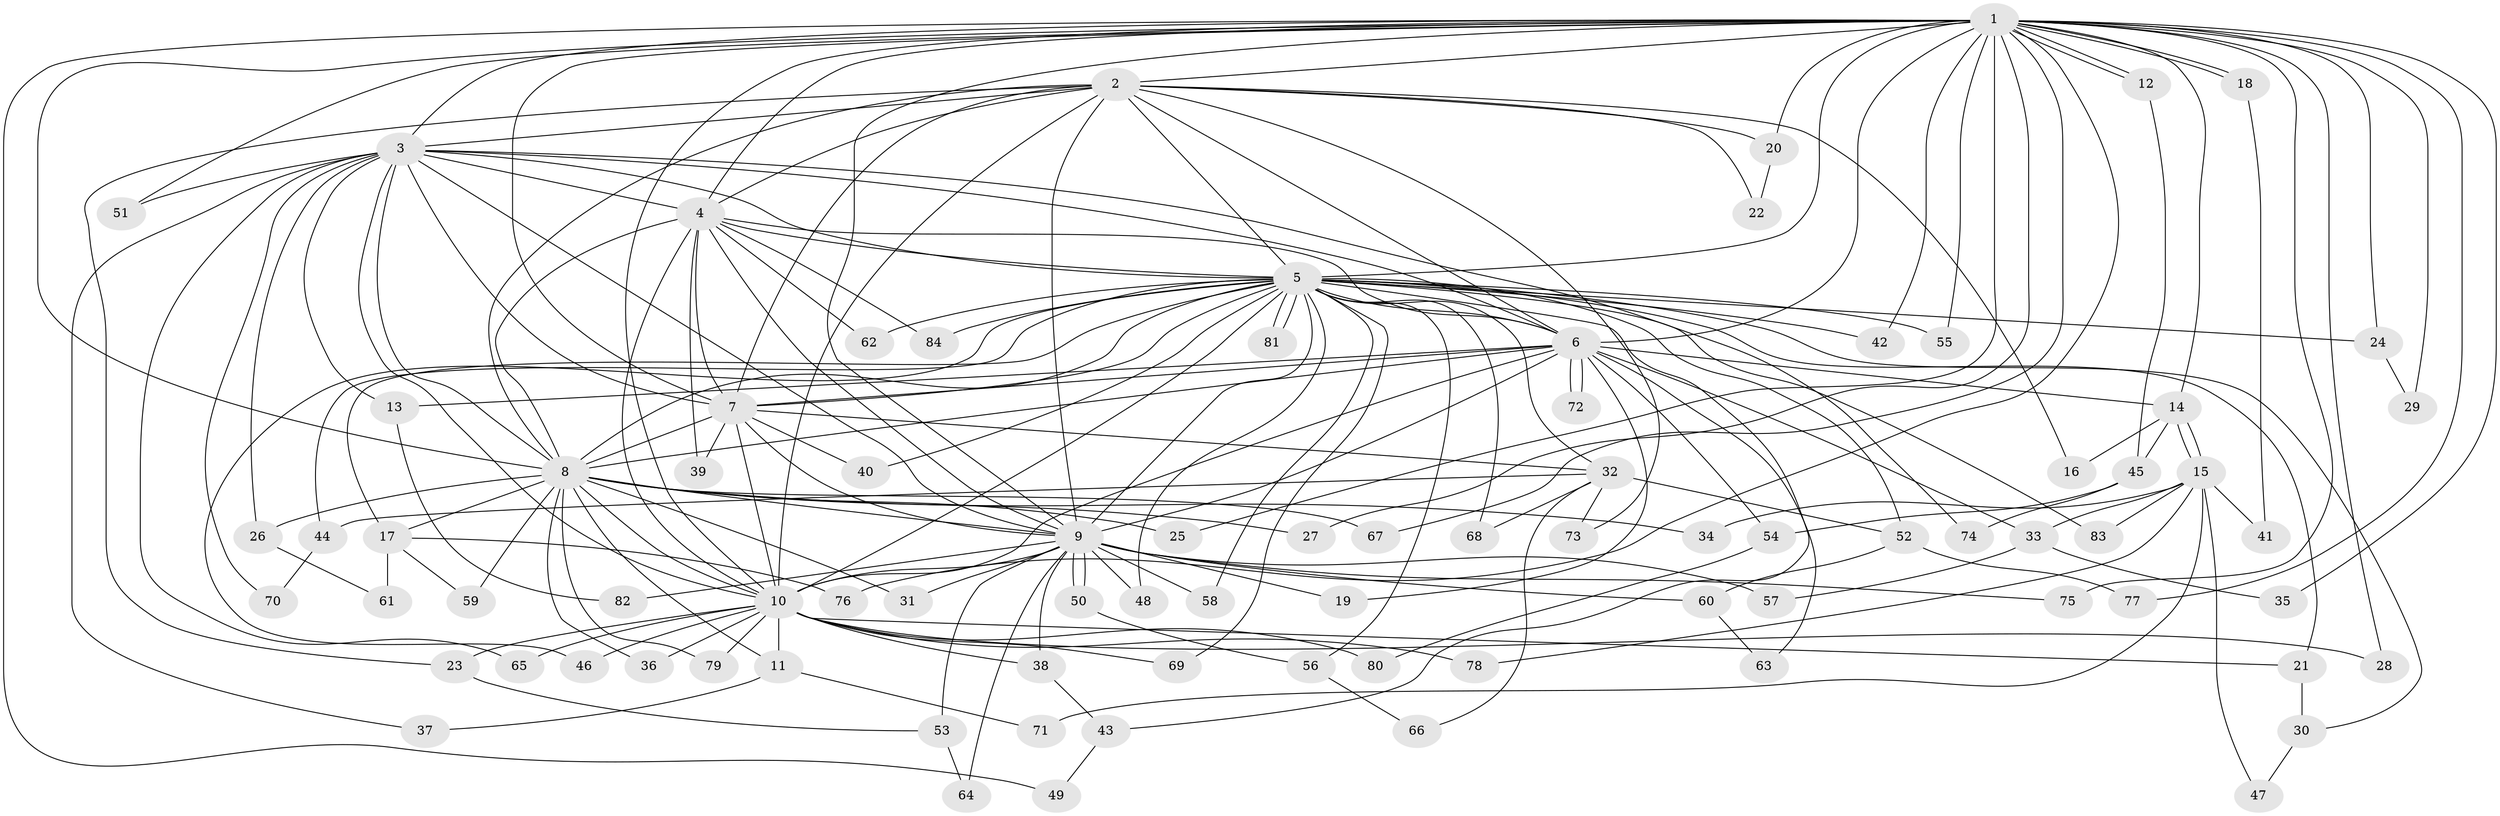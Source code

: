 // Generated by graph-tools (version 1.1) at 2025/45/03/09/25 04:45:25]
// undirected, 84 vertices, 193 edges
graph export_dot {
graph [start="1"]
  node [color=gray90,style=filled];
  1;
  2;
  3;
  4;
  5;
  6;
  7;
  8;
  9;
  10;
  11;
  12;
  13;
  14;
  15;
  16;
  17;
  18;
  19;
  20;
  21;
  22;
  23;
  24;
  25;
  26;
  27;
  28;
  29;
  30;
  31;
  32;
  33;
  34;
  35;
  36;
  37;
  38;
  39;
  40;
  41;
  42;
  43;
  44;
  45;
  46;
  47;
  48;
  49;
  50;
  51;
  52;
  53;
  54;
  55;
  56;
  57;
  58;
  59;
  60;
  61;
  62;
  63;
  64;
  65;
  66;
  67;
  68;
  69;
  70;
  71;
  72;
  73;
  74;
  75;
  76;
  77;
  78;
  79;
  80;
  81;
  82;
  83;
  84;
  1 -- 2;
  1 -- 3;
  1 -- 4;
  1 -- 5;
  1 -- 6;
  1 -- 7;
  1 -- 8;
  1 -- 9;
  1 -- 10;
  1 -- 12;
  1 -- 12;
  1 -- 14;
  1 -- 18;
  1 -- 18;
  1 -- 20;
  1 -- 24;
  1 -- 25;
  1 -- 27;
  1 -- 28;
  1 -- 29;
  1 -- 35;
  1 -- 42;
  1 -- 49;
  1 -- 51;
  1 -- 55;
  1 -- 67;
  1 -- 75;
  1 -- 76;
  1 -- 77;
  2 -- 3;
  2 -- 4;
  2 -- 5;
  2 -- 6;
  2 -- 7;
  2 -- 8;
  2 -- 9;
  2 -- 10;
  2 -- 16;
  2 -- 20;
  2 -- 22;
  2 -- 23;
  2 -- 73;
  3 -- 4;
  3 -- 5;
  3 -- 6;
  3 -- 7;
  3 -- 8;
  3 -- 9;
  3 -- 10;
  3 -- 13;
  3 -- 26;
  3 -- 37;
  3 -- 51;
  3 -- 65;
  3 -- 70;
  3 -- 74;
  4 -- 5;
  4 -- 6;
  4 -- 7;
  4 -- 8;
  4 -- 9;
  4 -- 10;
  4 -- 39;
  4 -- 62;
  4 -- 84;
  5 -- 6;
  5 -- 7;
  5 -- 8;
  5 -- 9;
  5 -- 10;
  5 -- 17;
  5 -- 21;
  5 -- 24;
  5 -- 30;
  5 -- 32;
  5 -- 40;
  5 -- 42;
  5 -- 43;
  5 -- 44;
  5 -- 46;
  5 -- 48;
  5 -- 52;
  5 -- 55;
  5 -- 56;
  5 -- 58;
  5 -- 62;
  5 -- 68;
  5 -- 69;
  5 -- 81;
  5 -- 81;
  5 -- 83;
  5 -- 84;
  6 -- 7;
  6 -- 8;
  6 -- 9;
  6 -- 10;
  6 -- 13;
  6 -- 14;
  6 -- 19;
  6 -- 33;
  6 -- 54;
  6 -- 63;
  6 -- 72;
  6 -- 72;
  7 -- 8;
  7 -- 9;
  7 -- 10;
  7 -- 32;
  7 -- 39;
  7 -- 40;
  8 -- 9;
  8 -- 10;
  8 -- 11;
  8 -- 17;
  8 -- 25;
  8 -- 26;
  8 -- 27;
  8 -- 31;
  8 -- 34;
  8 -- 36;
  8 -- 59;
  8 -- 67;
  8 -- 79;
  9 -- 10;
  9 -- 19;
  9 -- 31;
  9 -- 38;
  9 -- 48;
  9 -- 50;
  9 -- 50;
  9 -- 53;
  9 -- 57;
  9 -- 58;
  9 -- 60;
  9 -- 64;
  9 -- 75;
  9 -- 82;
  10 -- 11;
  10 -- 21;
  10 -- 23;
  10 -- 28;
  10 -- 36;
  10 -- 38;
  10 -- 46;
  10 -- 65;
  10 -- 69;
  10 -- 78;
  10 -- 79;
  10 -- 80;
  11 -- 37;
  11 -- 71;
  12 -- 45;
  13 -- 82;
  14 -- 15;
  14 -- 15;
  14 -- 16;
  14 -- 45;
  15 -- 33;
  15 -- 34;
  15 -- 41;
  15 -- 47;
  15 -- 71;
  15 -- 78;
  15 -- 83;
  17 -- 59;
  17 -- 61;
  17 -- 76;
  18 -- 41;
  20 -- 22;
  21 -- 30;
  23 -- 53;
  24 -- 29;
  26 -- 61;
  30 -- 47;
  32 -- 44;
  32 -- 52;
  32 -- 66;
  32 -- 68;
  32 -- 73;
  33 -- 35;
  33 -- 57;
  38 -- 43;
  43 -- 49;
  44 -- 70;
  45 -- 54;
  45 -- 74;
  50 -- 56;
  52 -- 60;
  52 -- 77;
  53 -- 64;
  54 -- 80;
  56 -- 66;
  60 -- 63;
}

